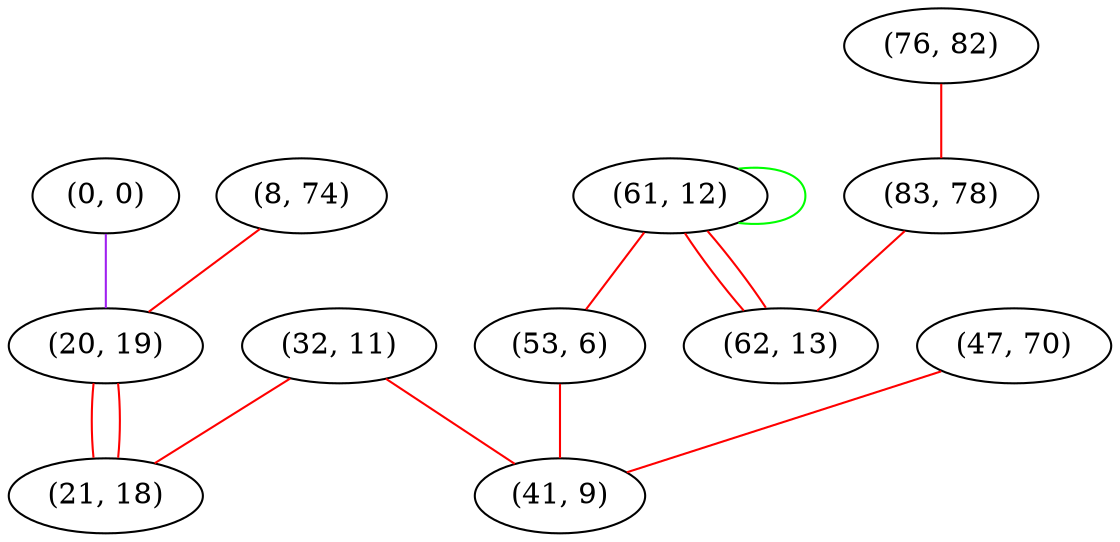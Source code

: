 graph "" {
"(0, 0)";
"(76, 82)";
"(61, 12)";
"(32, 11)";
"(83, 78)";
"(8, 74)";
"(53, 6)";
"(47, 70)";
"(20, 19)";
"(41, 9)";
"(21, 18)";
"(62, 13)";
"(0, 0)" -- "(20, 19)"  [color=purple, key=0, weight=4];
"(76, 82)" -- "(83, 78)"  [color=red, key=0, weight=1];
"(61, 12)" -- "(53, 6)"  [color=red, key=0, weight=1];
"(61, 12)" -- "(61, 12)"  [color=green, key=0, weight=2];
"(61, 12)" -- "(62, 13)"  [color=red, key=0, weight=1];
"(61, 12)" -- "(62, 13)"  [color=red, key=1, weight=1];
"(32, 11)" -- "(21, 18)"  [color=red, key=0, weight=1];
"(32, 11)" -- "(41, 9)"  [color=red, key=0, weight=1];
"(83, 78)" -- "(62, 13)"  [color=red, key=0, weight=1];
"(8, 74)" -- "(20, 19)"  [color=red, key=0, weight=1];
"(53, 6)" -- "(41, 9)"  [color=red, key=0, weight=1];
"(47, 70)" -- "(41, 9)"  [color=red, key=0, weight=1];
"(20, 19)" -- "(21, 18)"  [color=red, key=0, weight=1];
"(20, 19)" -- "(21, 18)"  [color=red, key=1, weight=1];
}

